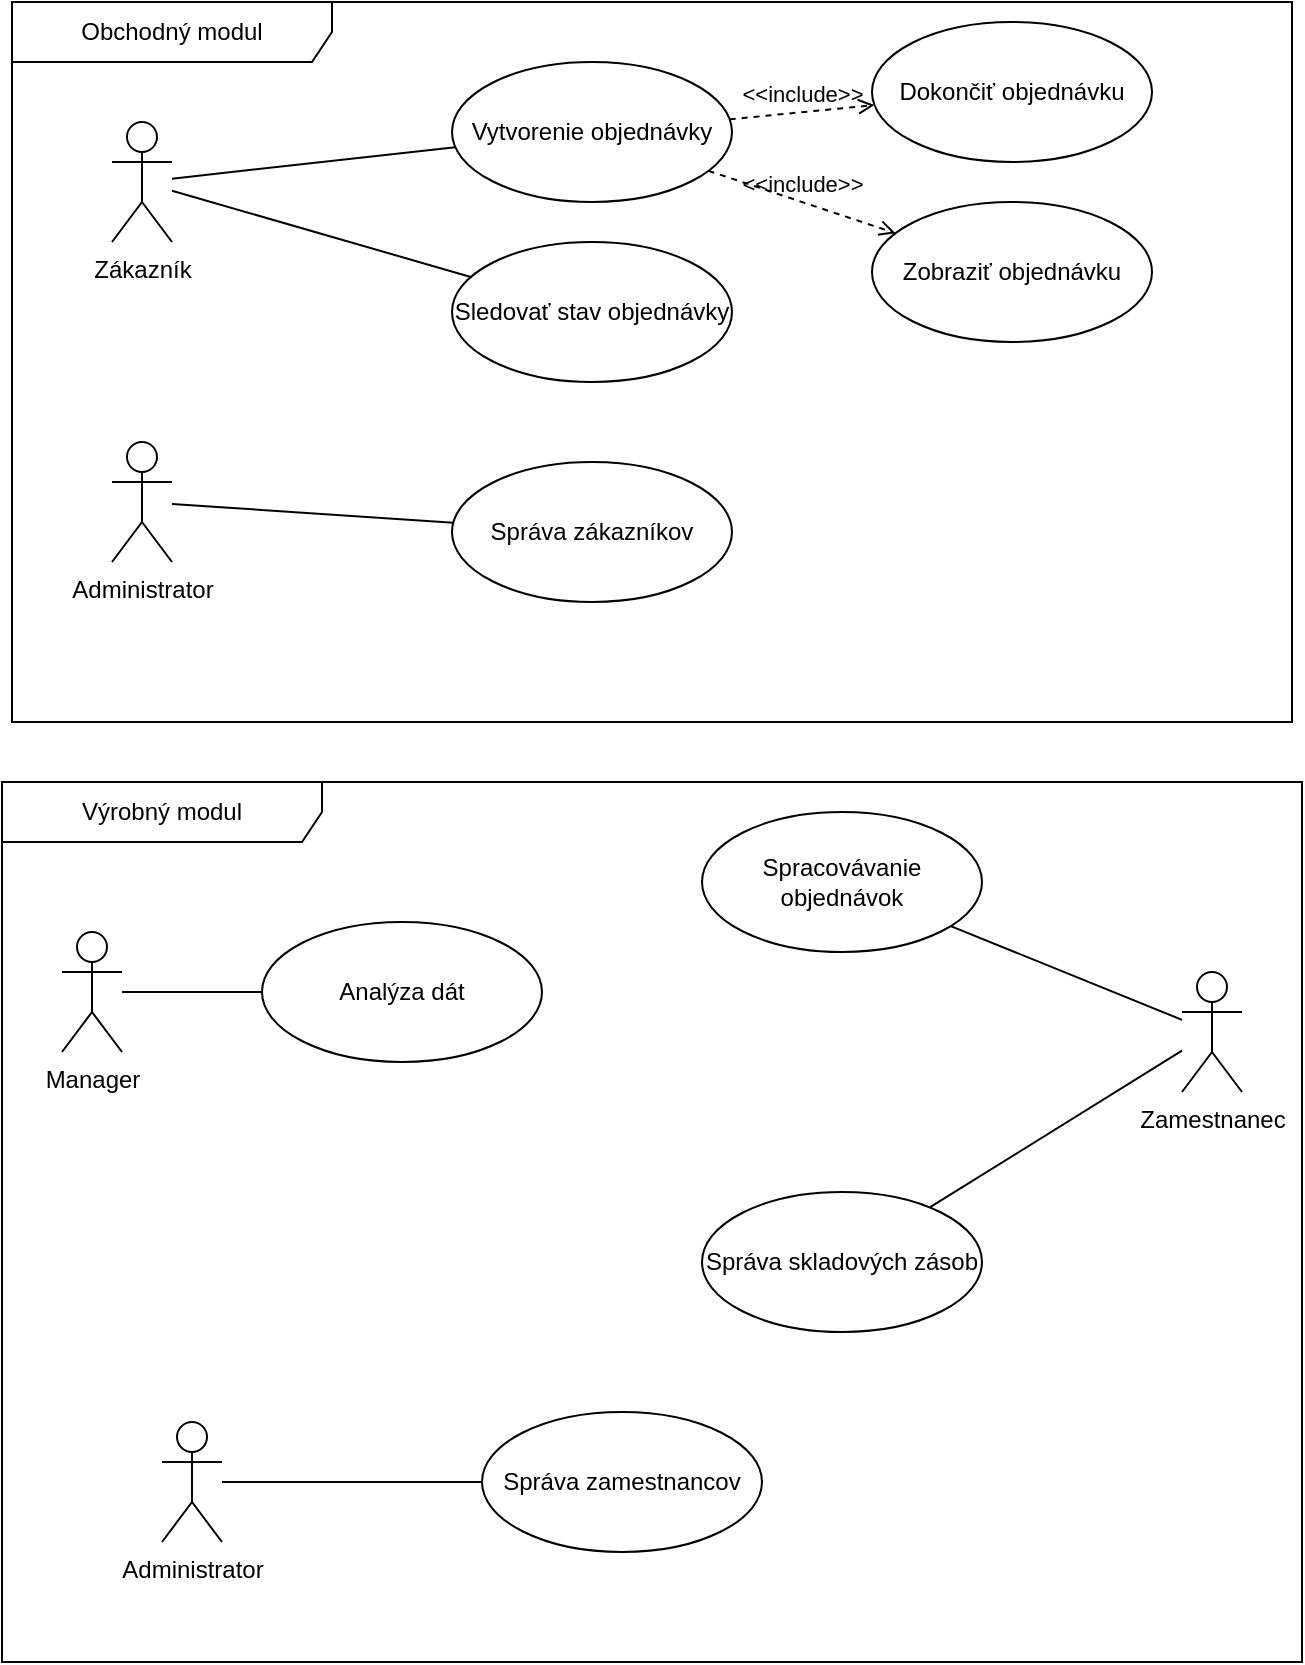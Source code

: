 <mxfile version="24.8.1">
  <diagram name="Page-1" id="Q1qb0QbrhOfuYXPN3lWm">
    <mxGraphModel dx="1374" dy="1676" grid="1" gridSize="10" guides="1" tooltips="1" connect="1" arrows="1" fold="1" page="1" pageScale="1" pageWidth="827" pageHeight="1169" math="0" shadow="0">
      <root>
        <mxCell id="0" />
        <mxCell id="1" parent="0" />
        <mxCell id="j7HkcC_c9vtBtQ8v3L4t-24" value="Obchodný modul" style="shape=umlFrame;whiteSpace=wrap;html=1;pointerEvents=0;recursiveResize=0;container=1;collapsible=0;width=160;" vertex="1" parent="1">
          <mxGeometry x="20" y="-70" width="640" height="360" as="geometry" />
        </mxCell>
        <mxCell id="j7HkcC_c9vtBtQ8v3L4t-8" value="&amp;lt;&amp;lt;include&amp;gt;&amp;gt;" style="html=1;verticalAlign=bottom;labelBackgroundColor=none;endArrow=open;endFill=0;dashed=1;rounded=0;" edge="1" parent="j7HkcC_c9vtBtQ8v3L4t-24" source="j7HkcC_c9vtBtQ8v3L4t-4" target="j7HkcC_c9vtBtQ8v3L4t-6">
          <mxGeometry width="160" relative="1" as="geometry">
            <mxPoint x="380" y="120" as="sourcePoint" />
            <mxPoint x="540" y="120" as="targetPoint" />
          </mxGeometry>
        </mxCell>
        <mxCell id="j7HkcC_c9vtBtQ8v3L4t-9" value="&amp;lt;&amp;lt;include&amp;gt;&amp;gt;" style="html=1;verticalAlign=bottom;labelBackgroundColor=none;endArrow=open;endFill=0;dashed=1;rounded=0;" edge="1" parent="j7HkcC_c9vtBtQ8v3L4t-24" source="j7HkcC_c9vtBtQ8v3L4t-4" target="j7HkcC_c9vtBtQ8v3L4t-5">
          <mxGeometry width="160" relative="1" as="geometry">
            <mxPoint x="380" y="150" as="sourcePoint" />
            <mxPoint x="540" y="150" as="targetPoint" />
          </mxGeometry>
        </mxCell>
        <mxCell id="j7HkcC_c9vtBtQ8v3L4t-10" value="" style="html=1;verticalAlign=bottom;labelBackgroundColor=none;endArrow=none;endFill=0;endSize=6;align=left;rounded=0;" edge="1" parent="j7HkcC_c9vtBtQ8v3L4t-24" source="j7HkcC_c9vtBtQ8v3L4t-1" target="j7HkcC_c9vtBtQ8v3L4t-4">
          <mxGeometry x="-1" relative="1" as="geometry">
            <mxPoint x="180" y="320" as="sourcePoint" />
            <mxPoint x="340" y="320" as="targetPoint" />
          </mxGeometry>
        </mxCell>
        <mxCell id="j7HkcC_c9vtBtQ8v3L4t-11" value="" style="html=1;verticalAlign=bottom;labelBackgroundColor=none;endArrow=none;endFill=0;endSize=6;align=left;rounded=0;" edge="1" parent="j7HkcC_c9vtBtQ8v3L4t-24" source="j7HkcC_c9vtBtQ8v3L4t-1" target="j7HkcC_c9vtBtQ8v3L4t-3">
          <mxGeometry x="-1" relative="1" as="geometry">
            <mxPoint x="80" y="314" as="sourcePoint" />
            <mxPoint x="208" y="280" as="targetPoint" />
          </mxGeometry>
        </mxCell>
        <mxCell id="j7HkcC_c9vtBtQ8v3L4t-1" value="Zákazník" style="shape=umlActor;verticalLabelPosition=bottom;verticalAlign=top;html=1;" vertex="1" parent="j7HkcC_c9vtBtQ8v3L4t-24">
          <mxGeometry x="50" y="60" width="30" height="60" as="geometry" />
        </mxCell>
        <mxCell id="j7HkcC_c9vtBtQ8v3L4t-3" value="Sledovať stav objednávky" style="ellipse;whiteSpace=wrap;html=1;" vertex="1" parent="j7HkcC_c9vtBtQ8v3L4t-24">
          <mxGeometry x="220" y="120" width="140" height="70" as="geometry" />
        </mxCell>
        <mxCell id="j7HkcC_c9vtBtQ8v3L4t-4" value="Vytvorenie objednávky" style="ellipse;whiteSpace=wrap;html=1;" vertex="1" parent="j7HkcC_c9vtBtQ8v3L4t-24">
          <mxGeometry x="220" y="30" width="140" height="70" as="geometry" />
        </mxCell>
        <mxCell id="j7HkcC_c9vtBtQ8v3L4t-5" value="Zobraziť objednávku" style="ellipse;whiteSpace=wrap;html=1;" vertex="1" parent="j7HkcC_c9vtBtQ8v3L4t-24">
          <mxGeometry x="430" y="100" width="140" height="70" as="geometry" />
        </mxCell>
        <mxCell id="j7HkcC_c9vtBtQ8v3L4t-6" value="Dokončiť objednávku" style="ellipse;whiteSpace=wrap;html=1;" vertex="1" parent="j7HkcC_c9vtBtQ8v3L4t-24">
          <mxGeometry x="430" y="10" width="140" height="70" as="geometry" />
        </mxCell>
        <mxCell id="j7HkcC_c9vtBtQ8v3L4t-14" value="&lt;div&gt;Administrator&lt;/div&gt;" style="shape=umlActor;verticalLabelPosition=bottom;verticalAlign=top;html=1;" vertex="1" parent="j7HkcC_c9vtBtQ8v3L4t-24">
          <mxGeometry x="50" y="220" width="30" height="60" as="geometry" />
        </mxCell>
        <mxCell id="j7HkcC_c9vtBtQ8v3L4t-18" value="Správa zákazníkov" style="ellipse;whiteSpace=wrap;html=1;" vertex="1" parent="j7HkcC_c9vtBtQ8v3L4t-24">
          <mxGeometry x="220" y="230" width="140" height="70" as="geometry" />
        </mxCell>
        <mxCell id="j7HkcC_c9vtBtQ8v3L4t-12" value="" style="html=1;verticalAlign=bottom;labelBackgroundColor=none;endArrow=none;endFill=0;endSize=6;align=left;rounded=0;" edge="1" parent="j7HkcC_c9vtBtQ8v3L4t-24" source="j7HkcC_c9vtBtQ8v3L4t-14" target="j7HkcC_c9vtBtQ8v3L4t-18">
          <mxGeometry x="-1" relative="1" as="geometry">
            <mxPoint x="460" y="274" as="sourcePoint" />
            <mxPoint x="588" y="240" as="targetPoint" />
          </mxGeometry>
        </mxCell>
        <mxCell id="j7HkcC_c9vtBtQ8v3L4t-26" value="Výrobný modul" style="shape=umlFrame;whiteSpace=wrap;html=1;pointerEvents=0;recursiveResize=0;container=1;collapsible=0;width=160;" vertex="1" parent="1">
          <mxGeometry x="15" y="320" width="650" height="440" as="geometry" />
        </mxCell>
        <mxCell id="j7HkcC_c9vtBtQ8v3L4t-13" value="&lt;div&gt;Zamestnanec&lt;/div&gt;&lt;div&gt;&lt;br&gt;&lt;/div&gt;" style="shape=umlActor;verticalLabelPosition=bottom;verticalAlign=top;html=1;" vertex="1" parent="j7HkcC_c9vtBtQ8v3L4t-26">
          <mxGeometry x="590" y="95" width="30" height="60" as="geometry" />
        </mxCell>
        <mxCell id="j7HkcC_c9vtBtQ8v3L4t-17" value="Spracovávanie objednávok" style="ellipse;whiteSpace=wrap;html=1;" vertex="1" parent="j7HkcC_c9vtBtQ8v3L4t-26">
          <mxGeometry x="350" y="15" width="140" height="70" as="geometry" />
        </mxCell>
        <mxCell id="j7HkcC_c9vtBtQ8v3L4t-19" value="Analýza dát" style="ellipse;whiteSpace=wrap;html=1;" vertex="1" parent="j7HkcC_c9vtBtQ8v3L4t-26">
          <mxGeometry x="130" y="70" width="140" height="70" as="geometry" />
        </mxCell>
        <mxCell id="j7HkcC_c9vtBtQ8v3L4t-20" value="Správa zamestnancov" style="ellipse;whiteSpace=wrap;html=1;" vertex="1" parent="j7HkcC_c9vtBtQ8v3L4t-26">
          <mxGeometry x="240" y="315" width="140" height="70" as="geometry" />
        </mxCell>
        <mxCell id="j7HkcC_c9vtBtQ8v3L4t-21" value="&lt;div&gt;Administrator&lt;/div&gt;" style="shape=umlActor;verticalLabelPosition=bottom;verticalAlign=top;html=1;" vertex="1" parent="j7HkcC_c9vtBtQ8v3L4t-26">
          <mxGeometry x="80" y="320" width="30" height="60" as="geometry" />
        </mxCell>
        <mxCell id="j7HkcC_c9vtBtQ8v3L4t-15" value="&lt;div&gt;Manager&lt;/div&gt;" style="shape=umlActor;verticalLabelPosition=bottom;verticalAlign=top;html=1;" vertex="1" parent="j7HkcC_c9vtBtQ8v3L4t-26">
          <mxGeometry x="30" y="75" width="30" height="60" as="geometry" />
        </mxCell>
        <mxCell id="j7HkcC_c9vtBtQ8v3L4t-28" value="" style="html=1;verticalAlign=bottom;labelBackgroundColor=none;endArrow=none;endFill=0;endSize=6;align=left;rounded=0;" edge="1" parent="j7HkcC_c9vtBtQ8v3L4t-26" source="j7HkcC_c9vtBtQ8v3L4t-15" target="j7HkcC_c9vtBtQ8v3L4t-19">
          <mxGeometry x="-1" relative="1" as="geometry">
            <mxPoint x="150" y="220" as="sourcePoint" />
            <mxPoint x="278" y="186" as="targetPoint" />
          </mxGeometry>
        </mxCell>
        <mxCell id="j7HkcC_c9vtBtQ8v3L4t-29" value="" style="html=1;verticalAlign=bottom;labelBackgroundColor=none;endArrow=none;endFill=0;endSize=6;align=left;rounded=0;" edge="1" parent="j7HkcC_c9vtBtQ8v3L4t-26" source="j7HkcC_c9vtBtQ8v3L4t-13" target="j7HkcC_c9vtBtQ8v3L4t-17">
          <mxGeometry x="-1" relative="1" as="geometry">
            <mxPoint x="170" y="107" as="sourcePoint" />
            <mxPoint x="298" y="73" as="targetPoint" />
          </mxGeometry>
        </mxCell>
        <mxCell id="j7HkcC_c9vtBtQ8v3L4t-30" value="" style="html=1;verticalAlign=bottom;labelBackgroundColor=none;endArrow=none;endFill=0;endSize=6;align=left;rounded=0;" edge="1" parent="j7HkcC_c9vtBtQ8v3L4t-26" source="j7HkcC_c9vtBtQ8v3L4t-21" target="j7HkcC_c9vtBtQ8v3L4t-20">
          <mxGeometry x="-1" relative="1" as="geometry">
            <mxPoint x="310" y="254" as="sourcePoint" />
            <mxPoint x="438" y="220" as="targetPoint" />
          </mxGeometry>
        </mxCell>
        <mxCell id="j7HkcC_c9vtBtQ8v3L4t-31" value="Správa skladových zásob" style="ellipse;whiteSpace=wrap;html=1;" vertex="1" parent="j7HkcC_c9vtBtQ8v3L4t-26">
          <mxGeometry x="350" y="205" width="140" height="70" as="geometry" />
        </mxCell>
        <mxCell id="j7HkcC_c9vtBtQ8v3L4t-32" value="" style="html=1;verticalAlign=bottom;labelBackgroundColor=none;endArrow=none;endFill=0;endSize=6;align=left;rounded=0;" edge="1" parent="j7HkcC_c9vtBtQ8v3L4t-26" source="j7HkcC_c9vtBtQ8v3L4t-13" target="j7HkcC_c9vtBtQ8v3L4t-31">
          <mxGeometry x="-1" relative="1" as="geometry">
            <mxPoint x="110" y="87" as="sourcePoint" />
            <mxPoint x="234" y="66" as="targetPoint" />
          </mxGeometry>
        </mxCell>
      </root>
    </mxGraphModel>
  </diagram>
</mxfile>
